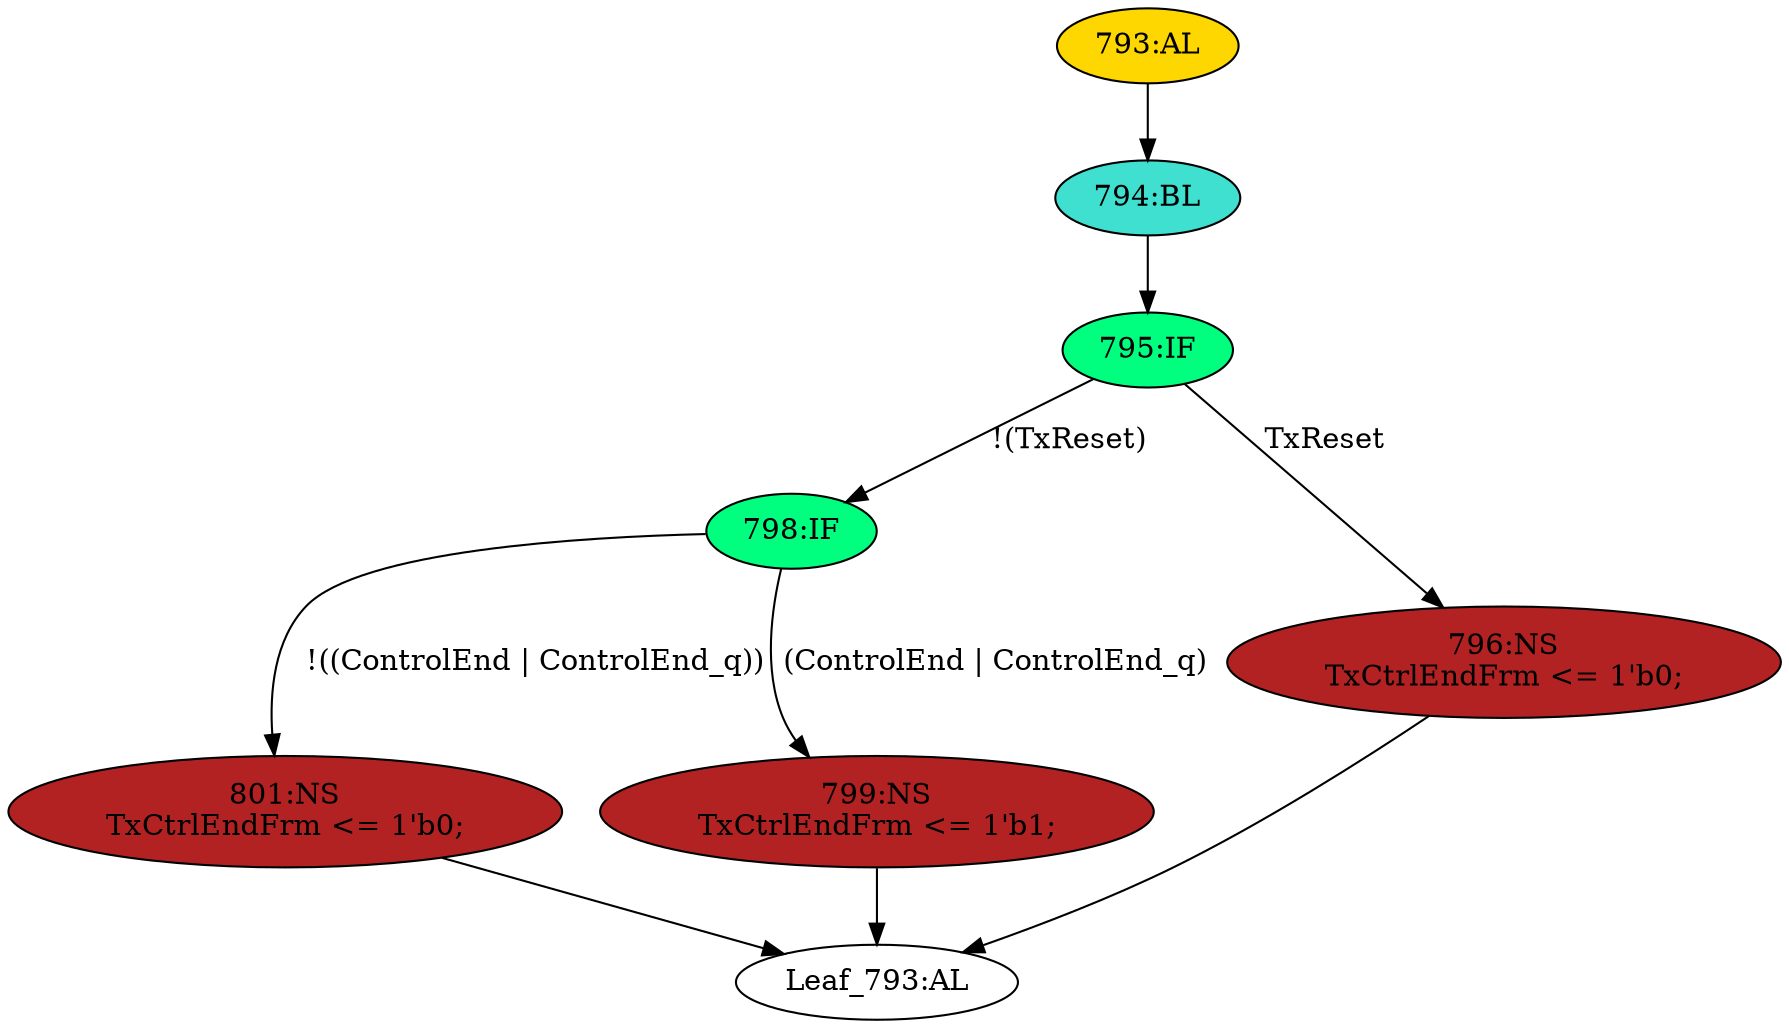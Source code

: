 strict digraph "" {
	node [label="\N"];
	"801:NS"	 [ast="<pyverilog.vparser.ast.NonblockingSubstitution object at 0x7f83b382f290>",
		fillcolor=firebrick,
		label="801:NS
TxCtrlEndFrm <= 1'b0;",
		statements="[<pyverilog.vparser.ast.NonblockingSubstitution object at 0x7f83b382f290>]",
		style=filled,
		typ=NonblockingSubstitution];
	"Leaf_793:AL"	 [def_var="['TxCtrlEndFrm']",
		label="Leaf_793:AL"];
	"801:NS" -> "Leaf_793:AL"	 [cond="[]",
		lineno=None];
	"795:IF"	 [ast="<pyverilog.vparser.ast.IfStatement object at 0x7f83b382ff90>",
		fillcolor=springgreen,
		label="795:IF",
		statements="[]",
		style=filled,
		typ=IfStatement];
	"798:IF"	 [ast="<pyverilog.vparser.ast.IfStatement object at 0x7f83b37b6050>",
		fillcolor=springgreen,
		label="798:IF",
		statements="[]",
		style=filled,
		typ=IfStatement];
	"795:IF" -> "798:IF"	 [cond="['TxReset']",
		label="!(TxReset)",
		lineno=795];
	"796:NS"	 [ast="<pyverilog.vparser.ast.NonblockingSubstitution object at 0x7f83b37b6350>",
		fillcolor=firebrick,
		label="796:NS
TxCtrlEndFrm <= 1'b0;",
		statements="[<pyverilog.vparser.ast.NonblockingSubstitution object at 0x7f83b37b6350>]",
		style=filled,
		typ=NonblockingSubstitution];
	"795:IF" -> "796:NS"	 [cond="['TxReset']",
		label=TxReset,
		lineno=795];
	"793:AL"	 [ast="<pyverilog.vparser.ast.Always object at 0x7f83b37b6550>",
		clk_sens=True,
		fillcolor=gold,
		label="793:AL",
		sens="['MTxClk', 'TxReset']",
		statements="[]",
		style=filled,
		typ=Always,
		use_var="['ControlEnd_q', 'ControlEnd', 'TxReset']"];
	"794:BL"	 [ast="<pyverilog.vparser.ast.Block object at 0x7f83b37b6510>",
		fillcolor=turquoise,
		label="794:BL",
		statements="[]",
		style=filled,
		typ=Block];
	"793:AL" -> "794:BL"	 [cond="[]",
		lineno=None];
	"794:BL" -> "795:IF"	 [cond="[]",
		lineno=None];
	"798:IF" -> "801:NS"	 [cond="['ControlEnd', 'ControlEnd_q']",
		label="!((ControlEnd | ControlEnd_q))",
		lineno=798];
	"799:NS"	 [ast="<pyverilog.vparser.ast.NonblockingSubstitution object at 0x7f83b37b60d0>",
		fillcolor=firebrick,
		label="799:NS
TxCtrlEndFrm <= 1'b1;",
		statements="[<pyverilog.vparser.ast.NonblockingSubstitution object at 0x7f83b37b60d0>]",
		style=filled,
		typ=NonblockingSubstitution];
	"798:IF" -> "799:NS"	 [cond="['ControlEnd', 'ControlEnd_q']",
		label="(ControlEnd | ControlEnd_q)",
		lineno=798];
	"796:NS" -> "Leaf_793:AL"	 [cond="[]",
		lineno=None];
	"799:NS" -> "Leaf_793:AL"	 [cond="[]",
		lineno=None];
}
